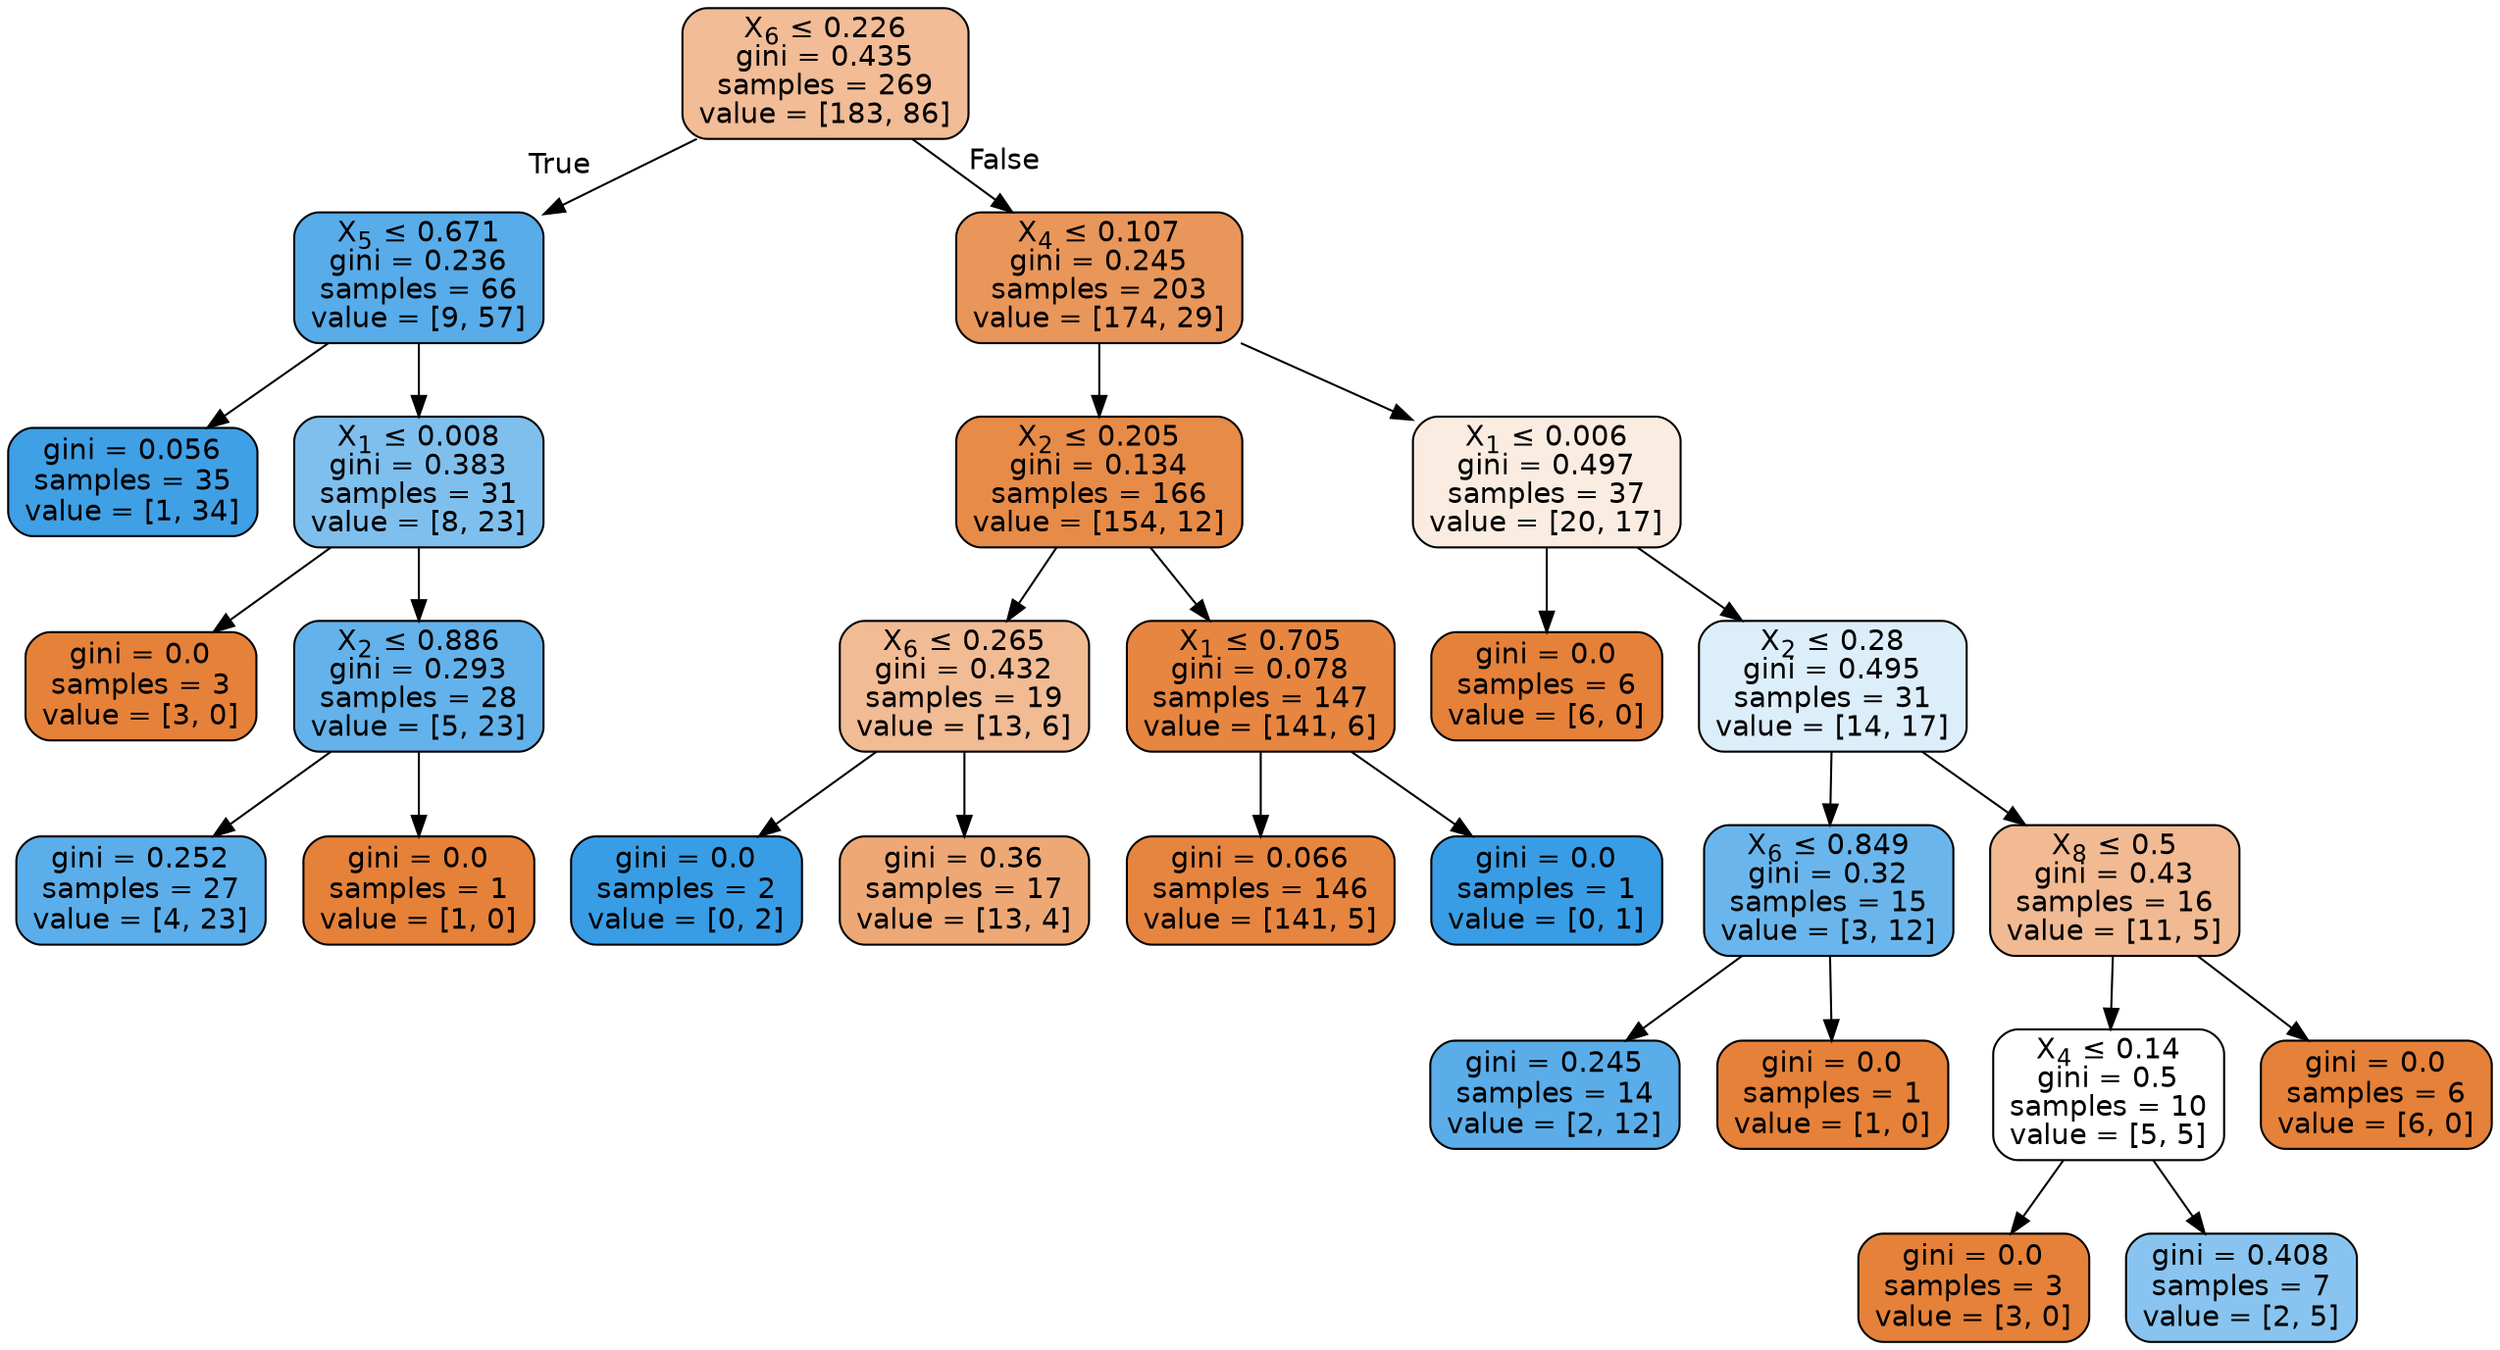 digraph Tree {
node [shape=box, style="filled, rounded", color="black", fontname=helvetica] ;
edge [fontname=helvetica] ;
0 [label=<X<SUB>6</SUB> &le; 0.226<br/>gini = 0.435<br/>samples = 269<br/>value = [183, 86]>, fillcolor="#f1bc96"] ;
1 [label=<X<SUB>5</SUB> &le; 0.671<br/>gini = 0.236<br/>samples = 66<br/>value = [9, 57]>, fillcolor="#58ace9"] ;
0 -> 1 [labeldistance=2.5, labelangle=45, headlabel="True"] ;
2 [label=<gini = 0.056<br/>samples = 35<br/>value = [1, 34]>, fillcolor="#3fa0e6"] ;
1 -> 2 ;
3 [label=<X<SUB>1</SUB> &le; 0.008<br/>gini = 0.383<br/>samples = 31<br/>value = [8, 23]>, fillcolor="#7ebfee"] ;
1 -> 3 ;
4 [label=<gini = 0.0<br/>samples = 3<br/>value = [3, 0]>, fillcolor="#e58139"] ;
3 -> 4 ;
5 [label=<X<SUB>2</SUB> &le; 0.886<br/>gini = 0.293<br/>samples = 28<br/>value = [5, 23]>, fillcolor="#64b2eb"] ;
3 -> 5 ;
6 [label=<gini = 0.252<br/>samples = 27<br/>value = [4, 23]>, fillcolor="#5baeea"] ;
5 -> 6 ;
7 [label=<gini = 0.0<br/>samples = 1<br/>value = [1, 0]>, fillcolor="#e58139"] ;
5 -> 7 ;
8 [label=<X<SUB>4</SUB> &le; 0.107<br/>gini = 0.245<br/>samples = 203<br/>value = [174, 29]>, fillcolor="#e9965a"] ;
0 -> 8 [labeldistance=2.5, labelangle=-45, headlabel="False"] ;
9 [label=<X<SUB>2</SUB> &le; 0.205<br/>gini = 0.134<br/>samples = 166<br/>value = [154, 12]>, fillcolor="#e78b48"] ;
8 -> 9 ;
10 [label=<X<SUB>6</SUB> &le; 0.265<br/>gini = 0.432<br/>samples = 19<br/>value = [13, 6]>, fillcolor="#f1bb94"] ;
9 -> 10 ;
11 [label=<gini = 0.0<br/>samples = 2<br/>value = [0, 2]>, fillcolor="#399de5"] ;
10 -> 11 ;
12 [label=<gini = 0.36<br/>samples = 17<br/>value = [13, 4]>, fillcolor="#eda876"] ;
10 -> 12 ;
13 [label=<X<SUB>1</SUB> &le; 0.705<br/>gini = 0.078<br/>samples = 147<br/>value = [141, 6]>, fillcolor="#e68641"] ;
9 -> 13 ;
14 [label=<gini = 0.066<br/>samples = 146<br/>value = [141, 5]>, fillcolor="#e68540"] ;
13 -> 14 ;
15 [label=<gini = 0.0<br/>samples = 1<br/>value = [0, 1]>, fillcolor="#399de5"] ;
13 -> 15 ;
16 [label=<X<SUB>1</SUB> &le; 0.006<br/>gini = 0.497<br/>samples = 37<br/>value = [20, 17]>, fillcolor="#fbece1"] ;
8 -> 16 ;
17 [label=<gini = 0.0<br/>samples = 6<br/>value = [6, 0]>, fillcolor="#e58139"] ;
16 -> 17 ;
18 [label=<X<SUB>2</SUB> &le; 0.28<br/>gini = 0.495<br/>samples = 31<br/>value = [14, 17]>, fillcolor="#dceefa"] ;
16 -> 18 ;
19 [label=<X<SUB>6</SUB> &le; 0.849<br/>gini = 0.32<br/>samples = 15<br/>value = [3, 12]>, fillcolor="#6ab6ec"] ;
18 -> 19 ;
20 [label=<gini = 0.245<br/>samples = 14<br/>value = [2, 12]>, fillcolor="#5aade9"] ;
19 -> 20 ;
21 [label=<gini = 0.0<br/>samples = 1<br/>value = [1, 0]>, fillcolor="#e58139"] ;
19 -> 21 ;
22 [label=<X<SUB>8</SUB> &le; 0.5<br/>gini = 0.43<br/>samples = 16<br/>value = [11, 5]>, fillcolor="#f1ba93"] ;
18 -> 22 ;
23 [label=<X<SUB>4</SUB> &le; 0.14<br/>gini = 0.5<br/>samples = 10<br/>value = [5, 5]>, fillcolor="#ffffff"] ;
22 -> 23 ;
24 [label=<gini = 0.0<br/>samples = 3<br/>value = [3, 0]>, fillcolor="#e58139"] ;
23 -> 24 ;
25 [label=<gini = 0.408<br/>samples = 7<br/>value = [2, 5]>, fillcolor="#88c4ef"] ;
23 -> 25 ;
26 [label=<gini = 0.0<br/>samples = 6<br/>value = [6, 0]>, fillcolor="#e58139"] ;
22 -> 26 ;
}